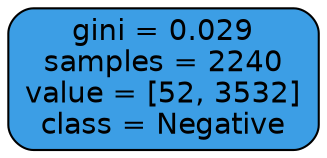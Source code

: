 digraph Tree {
node [shape=box, style="filled, rounded", color="black", fontname="helvetica"] ;
edge [fontname="helvetica"] ;
0 [label="gini = 0.029\nsamples = 2240\nvalue = [52, 3532]\nclass = Negative", fillcolor="#3c9ee5"] ;
}